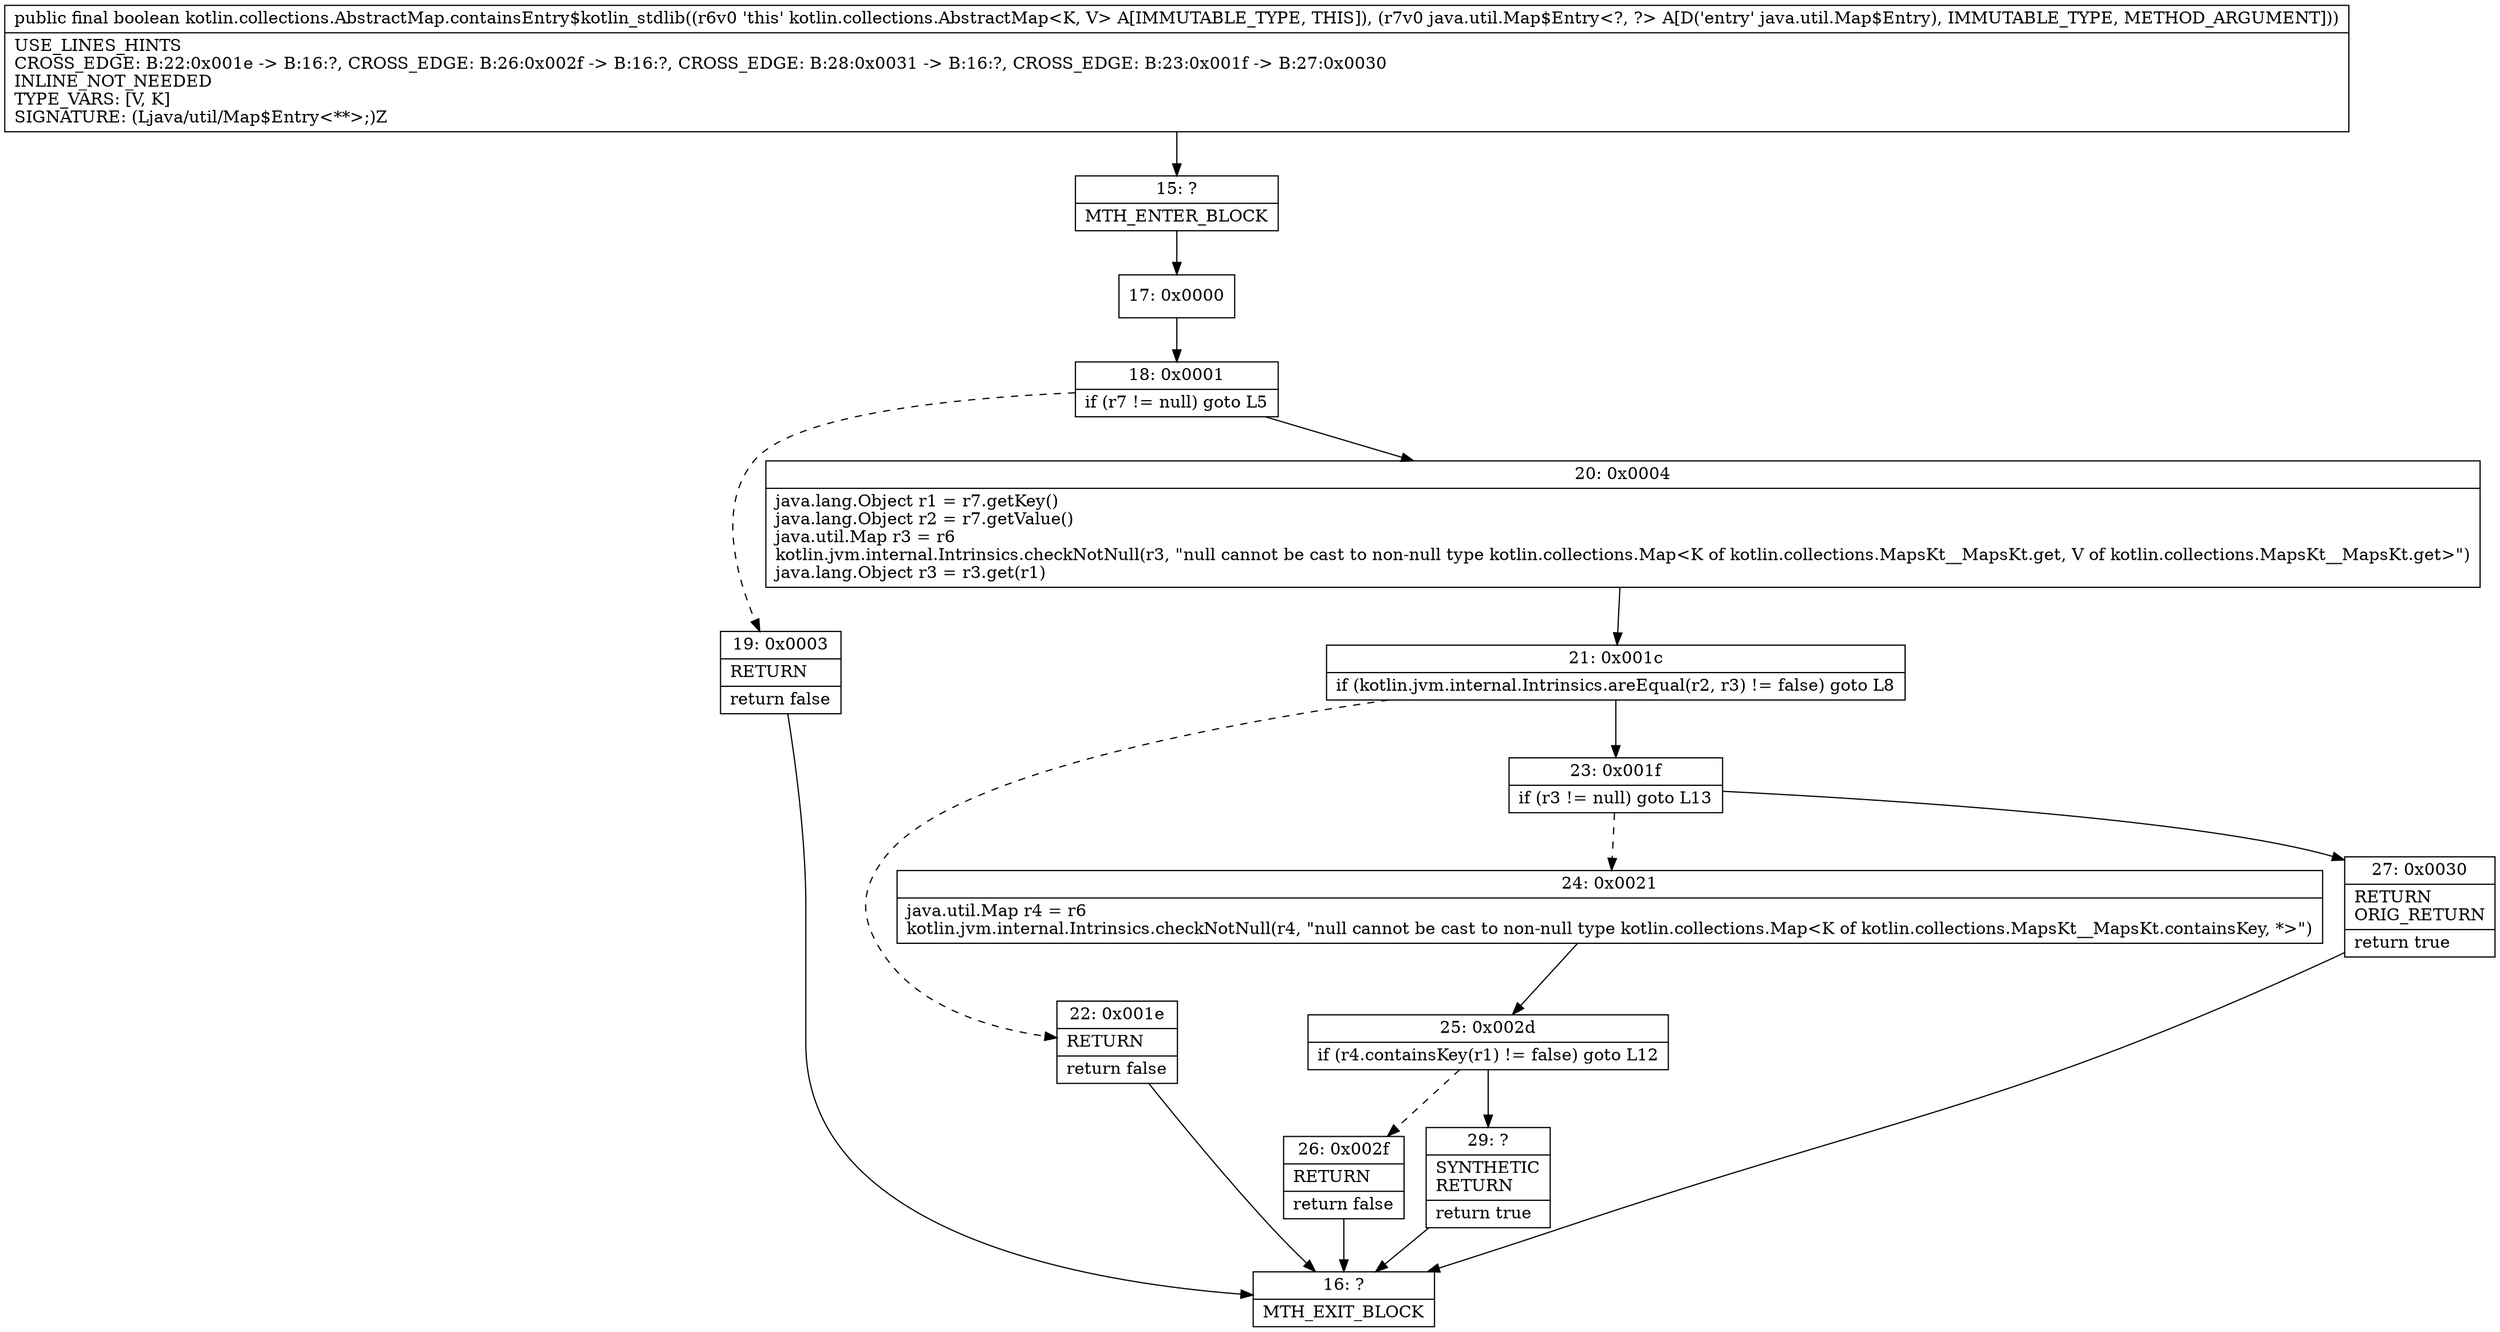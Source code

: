 digraph "CFG forkotlin.collections.AbstractMap.containsEntry$kotlin_stdlib(Ljava\/util\/Map$Entry;)Z" {
Node_15 [shape=record,label="{15\:\ ?|MTH_ENTER_BLOCK\l}"];
Node_17 [shape=record,label="{17\:\ 0x0000}"];
Node_18 [shape=record,label="{18\:\ 0x0001|if (r7 != null) goto L5\l}"];
Node_19 [shape=record,label="{19\:\ 0x0003|RETURN\l|return false\l}"];
Node_16 [shape=record,label="{16\:\ ?|MTH_EXIT_BLOCK\l}"];
Node_20 [shape=record,label="{20\:\ 0x0004|java.lang.Object r1 = r7.getKey()\ljava.lang.Object r2 = r7.getValue()\ljava.util.Map r3 = r6\lkotlin.jvm.internal.Intrinsics.checkNotNull(r3, \"null cannot be cast to non\-null type kotlin.collections.Map\<K of kotlin.collections.MapsKt__MapsKt.get, V of kotlin.collections.MapsKt__MapsKt.get\>\")\ljava.lang.Object r3 = r3.get(r1)\l}"];
Node_21 [shape=record,label="{21\:\ 0x001c|if (kotlin.jvm.internal.Intrinsics.areEqual(r2, r3) != false) goto L8\l}"];
Node_22 [shape=record,label="{22\:\ 0x001e|RETURN\l|return false\l}"];
Node_23 [shape=record,label="{23\:\ 0x001f|if (r3 != null) goto L13\l}"];
Node_24 [shape=record,label="{24\:\ 0x0021|java.util.Map r4 = r6\lkotlin.jvm.internal.Intrinsics.checkNotNull(r4, \"null cannot be cast to non\-null type kotlin.collections.Map\<K of kotlin.collections.MapsKt__MapsKt.containsKey, *\>\")\l}"];
Node_25 [shape=record,label="{25\:\ 0x002d|if (r4.containsKey(r1) != false) goto L12\l}"];
Node_26 [shape=record,label="{26\:\ 0x002f|RETURN\l|return false\l}"];
Node_29 [shape=record,label="{29\:\ ?|SYNTHETIC\lRETURN\l|return true\l}"];
Node_27 [shape=record,label="{27\:\ 0x0030|RETURN\lORIG_RETURN\l|return true\l}"];
MethodNode[shape=record,label="{public final boolean kotlin.collections.AbstractMap.containsEntry$kotlin_stdlib((r6v0 'this' kotlin.collections.AbstractMap\<K, V\> A[IMMUTABLE_TYPE, THIS]), (r7v0 java.util.Map$Entry\<?, ?\> A[D('entry' java.util.Map$Entry), IMMUTABLE_TYPE, METHOD_ARGUMENT]))  | USE_LINES_HINTS\lCROSS_EDGE: B:22:0x001e \-\> B:16:?, CROSS_EDGE: B:26:0x002f \-\> B:16:?, CROSS_EDGE: B:28:0x0031 \-\> B:16:?, CROSS_EDGE: B:23:0x001f \-\> B:27:0x0030\lINLINE_NOT_NEEDED\lTYPE_VARS: [V, K]\lSIGNATURE: (Ljava\/util\/Map$Entry\<**\>;)Z\l}"];
MethodNode -> Node_15;Node_15 -> Node_17;
Node_17 -> Node_18;
Node_18 -> Node_19[style=dashed];
Node_18 -> Node_20;
Node_19 -> Node_16;
Node_20 -> Node_21;
Node_21 -> Node_22[style=dashed];
Node_21 -> Node_23;
Node_22 -> Node_16;
Node_23 -> Node_24[style=dashed];
Node_23 -> Node_27;
Node_24 -> Node_25;
Node_25 -> Node_26[style=dashed];
Node_25 -> Node_29;
Node_26 -> Node_16;
Node_29 -> Node_16;
Node_27 -> Node_16;
}

